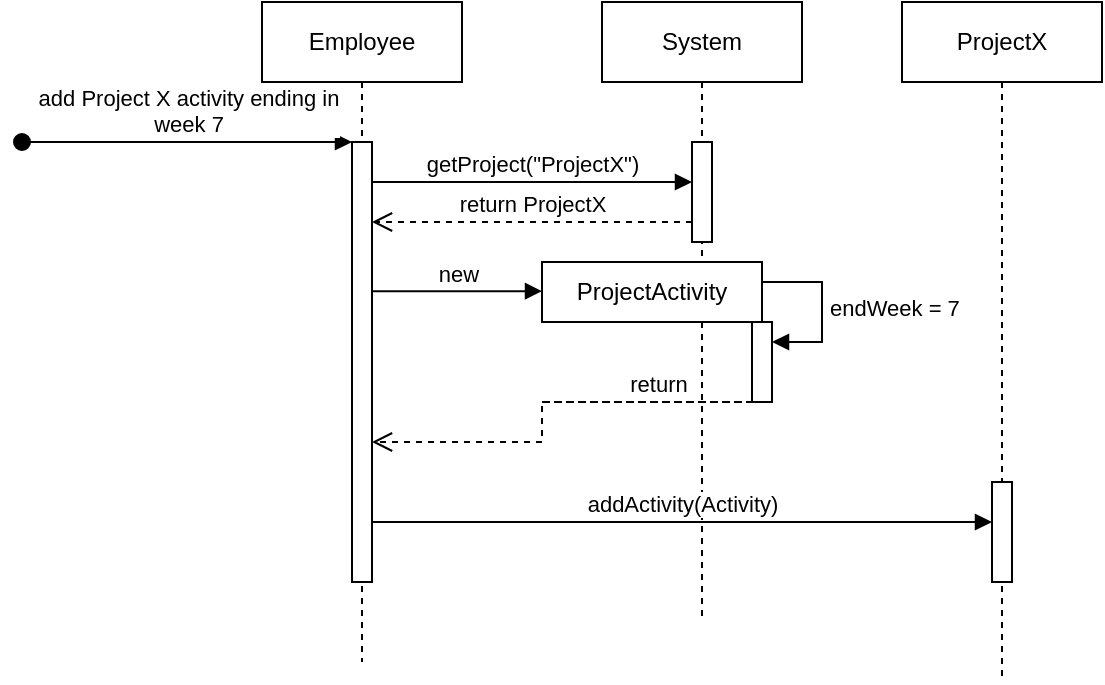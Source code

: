 <mxfile version="24.0.7" type="device">
  <diagram name="Page-1" id="2YBvvXClWsGukQMizWep">
    <mxGraphModel dx="794" dy="507" grid="1" gridSize="10" guides="1" tooltips="1" connect="1" arrows="1" fold="1" page="1" pageScale="1" pageWidth="850" pageHeight="1100" math="0" shadow="0">
      <root>
        <mxCell id="0" />
        <mxCell id="1" parent="0" />
        <mxCell id="aM9ryv3xv72pqoxQDRHE-1" value="Employee" style="shape=umlLifeline;perimeter=lifelinePerimeter;whiteSpace=wrap;html=1;container=0;dropTarget=0;collapsible=0;recursiveResize=0;outlineConnect=0;portConstraint=eastwest;newEdgeStyle={&quot;edgeStyle&quot;:&quot;elbowEdgeStyle&quot;,&quot;elbow&quot;:&quot;vertical&quot;,&quot;curved&quot;:0,&quot;rounded&quot;:0};" parent="1" vertex="1">
          <mxGeometry x="130" y="30" width="100" height="330" as="geometry" />
        </mxCell>
        <mxCell id="aM9ryv3xv72pqoxQDRHE-2" value="" style="html=1;points=[];perimeter=orthogonalPerimeter;outlineConnect=0;targetShapes=umlLifeline;portConstraint=eastwest;newEdgeStyle={&quot;edgeStyle&quot;:&quot;elbowEdgeStyle&quot;,&quot;elbow&quot;:&quot;vertical&quot;,&quot;curved&quot;:0,&quot;rounded&quot;:0};" parent="aM9ryv3xv72pqoxQDRHE-1" vertex="1">
          <mxGeometry x="45" y="70" width="10" height="220" as="geometry" />
        </mxCell>
        <mxCell id="aM9ryv3xv72pqoxQDRHE-3" value="add Project X activity ending in&lt;div&gt;week 7&lt;/div&gt;" style="html=1;verticalAlign=bottom;startArrow=oval;endArrow=block;startSize=8;edgeStyle=elbowEdgeStyle;elbow=vertical;curved=0;rounded=0;" parent="aM9ryv3xv72pqoxQDRHE-1" target="aM9ryv3xv72pqoxQDRHE-2" edge="1">
          <mxGeometry relative="1" as="geometry">
            <mxPoint x="-120" y="70" as="sourcePoint" />
            <mxPoint x="45" y="70.14" as="targetPoint" />
          </mxGeometry>
        </mxCell>
        <mxCell id="_zqUpteYSgFppnQGAuup-6" value="getProject(&quot;ProjectX&quot;)" style="html=1;verticalAlign=bottom;endArrow=block;curved=0;rounded=0;" parent="1" target="PLMixNP9zVYm_wW4tpXz-2" edge="1">
          <mxGeometry width="80" relative="1" as="geometry">
            <mxPoint x="185" y="120" as="sourcePoint" />
            <mxPoint x="350" y="120" as="targetPoint" />
          </mxGeometry>
        </mxCell>
        <mxCell id="PLMixNP9zVYm_wW4tpXz-1" value="System" style="shape=umlLifeline;perimeter=lifelinePerimeter;whiteSpace=wrap;html=1;container=0;dropTarget=0;collapsible=0;recursiveResize=0;outlineConnect=0;portConstraint=eastwest;newEdgeStyle={&quot;edgeStyle&quot;:&quot;elbowEdgeStyle&quot;,&quot;elbow&quot;:&quot;vertical&quot;,&quot;curved&quot;:0,&quot;rounded&quot;:0};" parent="1" vertex="1">
          <mxGeometry x="300" y="30" width="100" height="310" as="geometry" />
        </mxCell>
        <mxCell id="PLMixNP9zVYm_wW4tpXz-2" value="" style="html=1;points=[];perimeter=orthogonalPerimeter;outlineConnect=0;targetShapes=umlLifeline;portConstraint=eastwest;newEdgeStyle={&quot;edgeStyle&quot;:&quot;elbowEdgeStyle&quot;,&quot;elbow&quot;:&quot;vertical&quot;,&quot;curved&quot;:0,&quot;rounded&quot;:0};" parent="PLMixNP9zVYm_wW4tpXz-1" vertex="1">
          <mxGeometry x="45" y="70" width="10" height="50" as="geometry" />
        </mxCell>
        <mxCell id="PLMixNP9zVYm_wW4tpXz-20" value="" style="html=1;points=[[0,0,0,0,5],[0,1,0,0,-5],[1,0,0,0,5],[1,1,0,0,-5]];perimeter=orthogonalPerimeter;outlineConnect=0;targetShapes=umlLifeline;portConstraint=eastwest;newEdgeStyle={&quot;curved&quot;:0,&quot;rounded&quot;:0};" parent="PLMixNP9zVYm_wW4tpXz-1" vertex="1">
          <mxGeometry x="75" y="160" width="10" height="40" as="geometry" />
        </mxCell>
        <mxCell id="PLMixNP9zVYm_wW4tpXz-21" value="endWeek = 7" style="html=1;align=left;spacingLeft=2;endArrow=block;rounded=0;edgeStyle=orthogonalEdgeStyle;curved=0;rounded=0;" parent="PLMixNP9zVYm_wW4tpXz-1" target="PLMixNP9zVYm_wW4tpXz-20" edge="1">
          <mxGeometry relative="1" as="geometry">
            <mxPoint x="80" y="140" as="sourcePoint" />
            <Array as="points">
              <mxPoint x="110" y="170" />
            </Array>
          </mxGeometry>
        </mxCell>
        <mxCell id="PLMixNP9zVYm_wW4tpXz-4" value="return ProjectX" style="html=1;verticalAlign=bottom;endArrow=open;dashed=1;endSize=8;curved=0;rounded=0;" parent="1" source="PLMixNP9zVYm_wW4tpXz-2" edge="1">
          <mxGeometry relative="1" as="geometry">
            <mxPoint x="340" y="140" as="sourcePoint" />
            <mxPoint x="185" y="140" as="targetPoint" />
          </mxGeometry>
        </mxCell>
        <mxCell id="PLMixNP9zVYm_wW4tpXz-5" value="ProjectX" style="shape=umlLifeline;perimeter=lifelinePerimeter;whiteSpace=wrap;html=1;container=0;dropTarget=0;collapsible=0;recursiveResize=0;outlineConnect=0;portConstraint=eastwest;newEdgeStyle={&quot;edgeStyle&quot;:&quot;elbowEdgeStyle&quot;,&quot;elbow&quot;:&quot;vertical&quot;,&quot;curved&quot;:0,&quot;rounded&quot;:0};" parent="1" vertex="1">
          <mxGeometry x="450" y="30" width="100" height="340" as="geometry" />
        </mxCell>
        <mxCell id="PLMixNP9zVYm_wW4tpXz-6" value="" style="html=1;points=[];perimeter=orthogonalPerimeter;outlineConnect=0;targetShapes=umlLifeline;portConstraint=eastwest;newEdgeStyle={&quot;edgeStyle&quot;:&quot;elbowEdgeStyle&quot;,&quot;elbow&quot;:&quot;vertical&quot;,&quot;curved&quot;:0,&quot;rounded&quot;:0};" parent="PLMixNP9zVYm_wW4tpXz-5" vertex="1">
          <mxGeometry x="45" y="240" width="10" height="50" as="geometry" />
        </mxCell>
        <mxCell id="PLMixNP9zVYm_wW4tpXz-8" value="addActivity(Activity)" style="html=1;verticalAlign=bottom;endArrow=block;curved=0;rounded=0;" parent="1" edge="1">
          <mxGeometry width="80" relative="1" as="geometry">
            <mxPoint x="185" y="290" as="sourcePoint" />
            <mxPoint x="495" y="290" as="targetPoint" />
          </mxGeometry>
        </mxCell>
        <mxCell id="PLMixNP9zVYm_wW4tpXz-12" value="new" style="html=1;verticalAlign=bottom;endArrow=block;curved=0;rounded=0;" parent="1" source="aM9ryv3xv72pqoxQDRHE-2" edge="1">
          <mxGeometry width="80" relative="1" as="geometry">
            <mxPoint x="190" y="175" as="sourcePoint" />
            <mxPoint x="270" y="174.6" as="targetPoint" />
          </mxGeometry>
        </mxCell>
        <mxCell id="PLMixNP9zVYm_wW4tpXz-13" value="ProjectActivity" style="html=1;whiteSpace=wrap;" parent="1" vertex="1">
          <mxGeometry x="270" y="160" width="110" height="30" as="geometry" />
        </mxCell>
        <mxCell id="PLMixNP9zVYm_wW4tpXz-14" value="return" style="html=1;verticalAlign=bottom;endArrow=open;dashed=1;endSize=8;curved=0;rounded=0;" parent="1" edge="1">
          <mxGeometry relative="1" as="geometry">
            <mxPoint x="270" y="230" as="sourcePoint" />
            <mxPoint x="185" y="250" as="targetPoint" />
            <Array as="points">
              <mxPoint x="380" y="230" />
              <mxPoint x="270" y="230" />
              <mxPoint x="270" y="250" />
            </Array>
          </mxGeometry>
        </mxCell>
      </root>
    </mxGraphModel>
  </diagram>
</mxfile>

